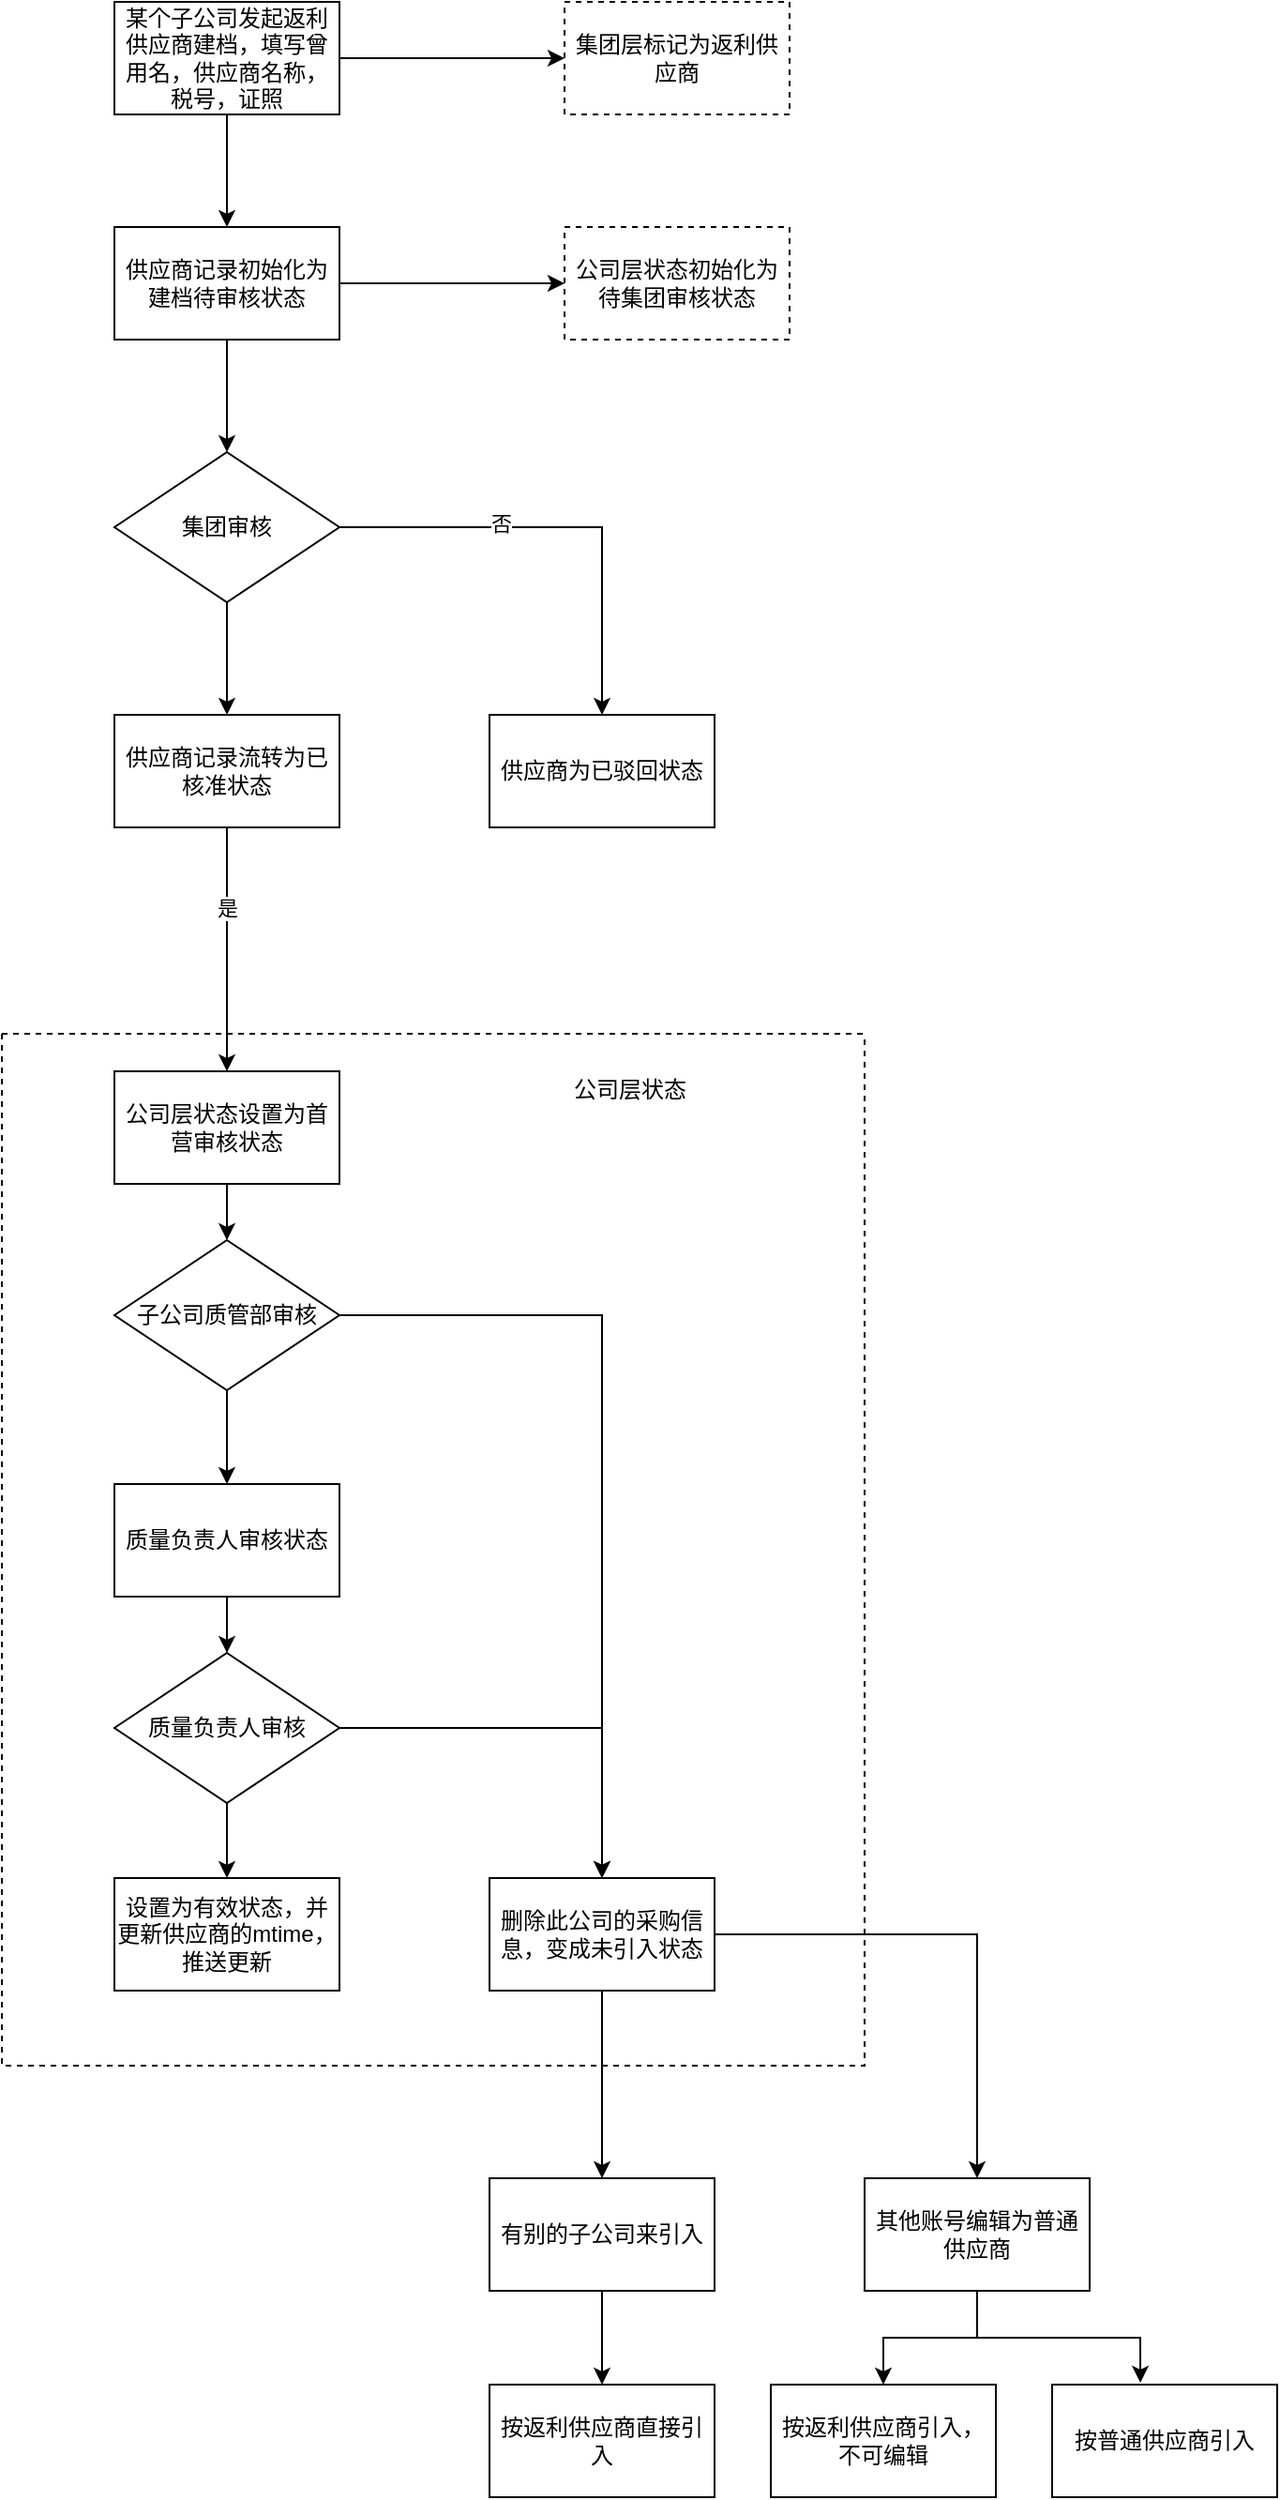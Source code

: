 <mxfile version="14.9.6" type="github">
  <diagram id="1ZXl0wsC-SSkzUZcBMEo" name="Page-1">
    <mxGraphModel dx="1422" dy="762" grid="1" gridSize="10" guides="1" tooltips="1" connect="1" arrows="1" fold="1" page="1" pageScale="1" pageWidth="827" pageHeight="1169" math="0" shadow="0">
      <root>
        <mxCell id="0" />
        <mxCell id="1" parent="0" />
        <mxCell id="i2m7fi9K6x_Wjw0wpvUl-1" value="" style="edgeStyle=orthogonalEdgeStyle;rounded=0;orthogonalLoop=1;jettySize=auto;html=1;" edge="1" parent="1" source="i2m7fi9K6x_Wjw0wpvUl-2" target="i2m7fi9K6x_Wjw0wpvUl-5">
          <mxGeometry relative="1" as="geometry" />
        </mxCell>
        <mxCell id="i2m7fi9K6x_Wjw0wpvUl-30" style="edgeStyle=orthogonalEdgeStyle;rounded=0;orthogonalLoop=1;jettySize=auto;html=1;entryX=0;entryY=0.5;entryDx=0;entryDy=0;" edge="1" parent="1" source="i2m7fi9K6x_Wjw0wpvUl-2" target="i2m7fi9K6x_Wjw0wpvUl-29">
          <mxGeometry relative="1" as="geometry" />
        </mxCell>
        <mxCell id="i2m7fi9K6x_Wjw0wpvUl-2" value="某个子公司发起返利供应商建档，填写曾用名，供应商名称，税号，证照" style="rounded=0;whiteSpace=wrap;html=1;" vertex="1" parent="1">
          <mxGeometry x="120" y="200" width="120" height="60" as="geometry" />
        </mxCell>
        <mxCell id="i2m7fi9K6x_Wjw0wpvUl-3" value="" style="edgeStyle=orthogonalEdgeStyle;rounded=0;orthogonalLoop=1;jettySize=auto;html=1;" edge="1" parent="1" source="i2m7fi9K6x_Wjw0wpvUl-5" target="i2m7fi9K6x_Wjw0wpvUl-9">
          <mxGeometry relative="1" as="geometry" />
        </mxCell>
        <mxCell id="i2m7fi9K6x_Wjw0wpvUl-4" style="edgeStyle=orthogonalEdgeStyle;rounded=0;orthogonalLoop=1;jettySize=auto;html=1;entryX=0;entryY=0.5;entryDx=0;entryDy=0;" edge="1" parent="1" source="i2m7fi9K6x_Wjw0wpvUl-5" target="i2m7fi9K6x_Wjw0wpvUl-28">
          <mxGeometry relative="1" as="geometry" />
        </mxCell>
        <mxCell id="i2m7fi9K6x_Wjw0wpvUl-5" value="供应商记录初始化为建档待审核状态" style="rounded=0;whiteSpace=wrap;html=1;" vertex="1" parent="1">
          <mxGeometry x="120" y="320" width="120" height="60" as="geometry" />
        </mxCell>
        <mxCell id="i2m7fi9K6x_Wjw0wpvUl-6" value="" style="edgeStyle=orthogonalEdgeStyle;rounded=0;orthogonalLoop=1;jettySize=auto;html=1;" edge="1" parent="1" source="i2m7fi9K6x_Wjw0wpvUl-9" target="i2m7fi9K6x_Wjw0wpvUl-12">
          <mxGeometry relative="1" as="geometry" />
        </mxCell>
        <mxCell id="i2m7fi9K6x_Wjw0wpvUl-7" style="edgeStyle=orthogonalEdgeStyle;rounded=0;orthogonalLoop=1;jettySize=auto;html=1;entryX=0.5;entryY=0;entryDx=0;entryDy=0;" edge="1" parent="1" source="i2m7fi9K6x_Wjw0wpvUl-9" target="i2m7fi9K6x_Wjw0wpvUl-27">
          <mxGeometry relative="1" as="geometry" />
        </mxCell>
        <mxCell id="i2m7fi9K6x_Wjw0wpvUl-8" value="否" style="edgeLabel;html=1;align=center;verticalAlign=middle;resizable=0;points=[];" vertex="1" connectable="0" parent="i2m7fi9K6x_Wjw0wpvUl-7">
          <mxGeometry x="-0.283" y="2" relative="1" as="geometry">
            <mxPoint as="offset" />
          </mxGeometry>
        </mxCell>
        <mxCell id="i2m7fi9K6x_Wjw0wpvUl-9" value="集团审核" style="rhombus;whiteSpace=wrap;html=1;" vertex="1" parent="1">
          <mxGeometry x="120" y="440" width="120" height="80" as="geometry" />
        </mxCell>
        <mxCell id="i2m7fi9K6x_Wjw0wpvUl-10" style="edgeStyle=orthogonalEdgeStyle;rounded=0;orthogonalLoop=1;jettySize=auto;html=1;" edge="1" parent="1" source="i2m7fi9K6x_Wjw0wpvUl-12" target="i2m7fi9K6x_Wjw0wpvUl-20">
          <mxGeometry relative="1" as="geometry" />
        </mxCell>
        <mxCell id="i2m7fi9K6x_Wjw0wpvUl-11" value="是" style="edgeLabel;html=1;align=center;verticalAlign=middle;resizable=0;points=[];" vertex="1" connectable="0" parent="i2m7fi9K6x_Wjw0wpvUl-10">
          <mxGeometry x="-0.339" relative="1" as="geometry">
            <mxPoint as="offset" />
          </mxGeometry>
        </mxCell>
        <mxCell id="i2m7fi9K6x_Wjw0wpvUl-12" value="供应商记录流转为已核准状态" style="rounded=0;whiteSpace=wrap;html=1;" vertex="1" parent="1">
          <mxGeometry x="120" y="580" width="120" height="60" as="geometry" />
        </mxCell>
        <mxCell id="i2m7fi9K6x_Wjw0wpvUl-13" value="" style="swimlane;startSize=0;dashed=1;fillColor=none;gradientColor=none;" vertex="1" parent="1">
          <mxGeometry x="60" y="750" width="460" height="550" as="geometry" />
        </mxCell>
        <mxCell id="i2m7fi9K6x_Wjw0wpvUl-14" style="edgeStyle=orthogonalEdgeStyle;rounded=0;orthogonalLoop=1;jettySize=auto;html=1;entryX=0.5;entryY=0;entryDx=0;entryDy=0;" edge="1" parent="i2m7fi9K6x_Wjw0wpvUl-13" source="i2m7fi9K6x_Wjw0wpvUl-16" target="i2m7fi9K6x_Wjw0wpvUl-18">
          <mxGeometry relative="1" as="geometry" />
        </mxCell>
        <mxCell id="i2m7fi9K6x_Wjw0wpvUl-15" style="edgeStyle=orthogonalEdgeStyle;rounded=0;orthogonalLoop=1;jettySize=auto;html=1;entryX=0.5;entryY=0;entryDx=0;entryDy=0;" edge="1" parent="i2m7fi9K6x_Wjw0wpvUl-13" source="i2m7fi9K6x_Wjw0wpvUl-16" target="i2m7fi9K6x_Wjw0wpvUl-25">
          <mxGeometry relative="1" as="geometry" />
        </mxCell>
        <mxCell id="i2m7fi9K6x_Wjw0wpvUl-16" value="子公司质管部审核" style="rhombus;whiteSpace=wrap;html=1;fillColor=none;" vertex="1" parent="i2m7fi9K6x_Wjw0wpvUl-13">
          <mxGeometry x="60" y="110" width="120" height="80" as="geometry" />
        </mxCell>
        <mxCell id="i2m7fi9K6x_Wjw0wpvUl-17" style="edgeStyle=orthogonalEdgeStyle;rounded=0;orthogonalLoop=1;jettySize=auto;html=1;entryX=0.5;entryY=0;entryDx=0;entryDy=0;" edge="1" parent="i2m7fi9K6x_Wjw0wpvUl-13" source="i2m7fi9K6x_Wjw0wpvUl-18" target="i2m7fi9K6x_Wjw0wpvUl-23">
          <mxGeometry relative="1" as="geometry" />
        </mxCell>
        <mxCell id="i2m7fi9K6x_Wjw0wpvUl-18" value="质量负责人审核状态" style="rounded=0;whiteSpace=wrap;html=1;" vertex="1" parent="i2m7fi9K6x_Wjw0wpvUl-13">
          <mxGeometry x="60" y="240" width="120" height="60" as="geometry" />
        </mxCell>
        <mxCell id="i2m7fi9K6x_Wjw0wpvUl-19" style="edgeStyle=orthogonalEdgeStyle;rounded=0;orthogonalLoop=1;jettySize=auto;html=1;entryX=0.5;entryY=0;entryDx=0;entryDy=0;" edge="1" parent="i2m7fi9K6x_Wjw0wpvUl-13" source="i2m7fi9K6x_Wjw0wpvUl-20" target="i2m7fi9K6x_Wjw0wpvUl-16">
          <mxGeometry relative="1" as="geometry" />
        </mxCell>
        <mxCell id="i2m7fi9K6x_Wjw0wpvUl-20" value="公司层状态设置为首营审核状态" style="rounded=0;whiteSpace=wrap;html=1;" vertex="1" parent="i2m7fi9K6x_Wjw0wpvUl-13">
          <mxGeometry x="60" y="20" width="120" height="60" as="geometry" />
        </mxCell>
        <mxCell id="i2m7fi9K6x_Wjw0wpvUl-21" style="edgeStyle=orthogonalEdgeStyle;rounded=0;orthogonalLoop=1;jettySize=auto;html=1;entryX=0.5;entryY=0;entryDx=0;entryDy=0;" edge="1" parent="i2m7fi9K6x_Wjw0wpvUl-13" source="i2m7fi9K6x_Wjw0wpvUl-23" target="i2m7fi9K6x_Wjw0wpvUl-24">
          <mxGeometry relative="1" as="geometry" />
        </mxCell>
        <mxCell id="i2m7fi9K6x_Wjw0wpvUl-22" style="edgeStyle=orthogonalEdgeStyle;rounded=0;orthogonalLoop=1;jettySize=auto;html=1;entryX=0.5;entryY=0;entryDx=0;entryDy=0;" edge="1" parent="i2m7fi9K6x_Wjw0wpvUl-13" source="i2m7fi9K6x_Wjw0wpvUl-23" target="i2m7fi9K6x_Wjw0wpvUl-25">
          <mxGeometry relative="1" as="geometry" />
        </mxCell>
        <mxCell id="i2m7fi9K6x_Wjw0wpvUl-23" value="质量负责人审核" style="rhombus;whiteSpace=wrap;html=1;fillColor=none;gradientColor=none;" vertex="1" parent="i2m7fi9K6x_Wjw0wpvUl-13">
          <mxGeometry x="60" y="330" width="120" height="80" as="geometry" />
        </mxCell>
        <mxCell id="i2m7fi9K6x_Wjw0wpvUl-24" value="设置为有效状态，并更新供应商的mtime，推送更新" style="rounded=0;whiteSpace=wrap;html=1;fillColor=none;gradientColor=none;" vertex="1" parent="i2m7fi9K6x_Wjw0wpvUl-13">
          <mxGeometry x="60" y="450" width="120" height="60" as="geometry" />
        </mxCell>
        <mxCell id="i2m7fi9K6x_Wjw0wpvUl-25" value="删除此公司的采购信息，变成未引入状态" style="rounded=0;whiteSpace=wrap;html=1;fillColor=none;gradientColor=none;" vertex="1" parent="i2m7fi9K6x_Wjw0wpvUl-13">
          <mxGeometry x="260" y="450" width="120" height="60" as="geometry" />
        </mxCell>
        <mxCell id="i2m7fi9K6x_Wjw0wpvUl-26" value="公司层状态" style="text;html=1;strokeColor=none;fillColor=none;align=center;verticalAlign=middle;whiteSpace=wrap;rounded=0;" vertex="1" parent="i2m7fi9K6x_Wjw0wpvUl-13">
          <mxGeometry x="250" y="20" width="170" height="20" as="geometry" />
        </mxCell>
        <mxCell id="i2m7fi9K6x_Wjw0wpvUl-27" value="供应商为已驳回状态" style="rounded=0;whiteSpace=wrap;html=1;fillColor=none;gradientColor=none;" vertex="1" parent="1">
          <mxGeometry x="320" y="580" width="120" height="60" as="geometry" />
        </mxCell>
        <mxCell id="i2m7fi9K6x_Wjw0wpvUl-28" value="公司层状态初始化为待集团审核状态" style="rounded=0;whiteSpace=wrap;html=1;dashed=1;" vertex="1" parent="1">
          <mxGeometry x="360" y="320" width="120" height="60" as="geometry" />
        </mxCell>
        <mxCell id="i2m7fi9K6x_Wjw0wpvUl-29" value="集团层标记为返利供应商" style="rounded=0;whiteSpace=wrap;html=1;dashed=1;" vertex="1" parent="1">
          <mxGeometry x="360" y="200" width="120" height="60" as="geometry" />
        </mxCell>
        <mxCell id="i2m7fi9K6x_Wjw0wpvUl-34" style="edgeStyle=orthogonalEdgeStyle;rounded=0;orthogonalLoop=1;jettySize=auto;html=1;" edge="1" parent="1" source="i2m7fi9K6x_Wjw0wpvUl-31" target="i2m7fi9K6x_Wjw0wpvUl-33">
          <mxGeometry relative="1" as="geometry" />
        </mxCell>
        <mxCell id="i2m7fi9K6x_Wjw0wpvUl-31" value="有别的子公司来引入" style="rounded=0;whiteSpace=wrap;html=1;" vertex="1" parent="1">
          <mxGeometry x="320" y="1360" width="120" height="60" as="geometry" />
        </mxCell>
        <mxCell id="i2m7fi9K6x_Wjw0wpvUl-32" style="edgeStyle=orthogonalEdgeStyle;rounded=0;orthogonalLoop=1;jettySize=auto;html=1;entryX=0.5;entryY=0;entryDx=0;entryDy=0;" edge="1" parent="1" source="i2m7fi9K6x_Wjw0wpvUl-25" target="i2m7fi9K6x_Wjw0wpvUl-31">
          <mxGeometry relative="1" as="geometry" />
        </mxCell>
        <mxCell id="i2m7fi9K6x_Wjw0wpvUl-33" value="按返利供应商直接引入" style="rounded=0;whiteSpace=wrap;html=1;" vertex="1" parent="1">
          <mxGeometry x="320" y="1470" width="120" height="60" as="geometry" />
        </mxCell>
        <mxCell id="i2m7fi9K6x_Wjw0wpvUl-39" style="edgeStyle=orthogonalEdgeStyle;rounded=0;orthogonalLoop=1;jettySize=auto;html=1;entryX=0.5;entryY=0;entryDx=0;entryDy=0;" edge="1" parent="1" source="i2m7fi9K6x_Wjw0wpvUl-35" target="i2m7fi9K6x_Wjw0wpvUl-37">
          <mxGeometry relative="1" as="geometry" />
        </mxCell>
        <mxCell id="i2m7fi9K6x_Wjw0wpvUl-40" style="edgeStyle=orthogonalEdgeStyle;rounded=0;orthogonalLoop=1;jettySize=auto;html=1;entryX=0.392;entryY=-0.017;entryDx=0;entryDy=0;entryPerimeter=0;" edge="1" parent="1" source="i2m7fi9K6x_Wjw0wpvUl-35" target="i2m7fi9K6x_Wjw0wpvUl-38">
          <mxGeometry relative="1" as="geometry" />
        </mxCell>
        <mxCell id="i2m7fi9K6x_Wjw0wpvUl-35" value="其他账号编辑为普通供应商" style="rounded=0;whiteSpace=wrap;html=1;" vertex="1" parent="1">
          <mxGeometry x="520" y="1360" width="120" height="60" as="geometry" />
        </mxCell>
        <mxCell id="i2m7fi9K6x_Wjw0wpvUl-36" style="edgeStyle=orthogonalEdgeStyle;rounded=0;orthogonalLoop=1;jettySize=auto;html=1;" edge="1" parent="1" source="i2m7fi9K6x_Wjw0wpvUl-25" target="i2m7fi9K6x_Wjw0wpvUl-35">
          <mxGeometry relative="1" as="geometry" />
        </mxCell>
        <mxCell id="i2m7fi9K6x_Wjw0wpvUl-37" value="按返利供应商引入，不可编辑" style="rounded=0;whiteSpace=wrap;html=1;" vertex="1" parent="1">
          <mxGeometry x="470" y="1470" width="120" height="60" as="geometry" />
        </mxCell>
        <mxCell id="i2m7fi9K6x_Wjw0wpvUl-38" value="按普通供应商引入" style="rounded=0;whiteSpace=wrap;html=1;" vertex="1" parent="1">
          <mxGeometry x="620" y="1470" width="120" height="60" as="geometry" />
        </mxCell>
      </root>
    </mxGraphModel>
  </diagram>
</mxfile>
